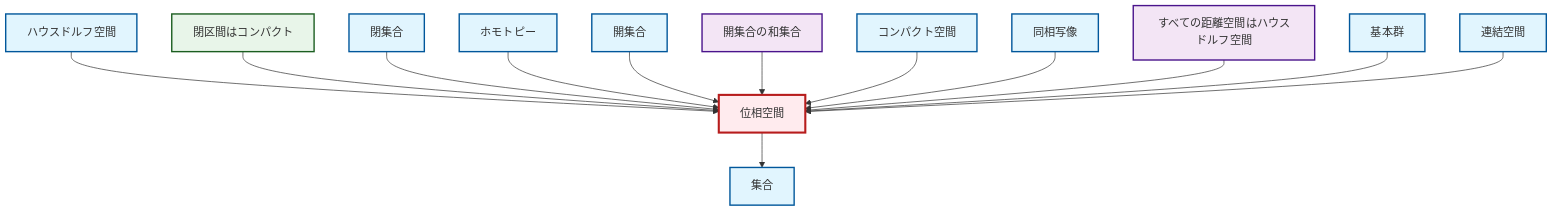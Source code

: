 graph TD
    classDef definition fill:#e1f5fe,stroke:#01579b,stroke-width:2px
    classDef theorem fill:#f3e5f5,stroke:#4a148c,stroke-width:2px
    classDef axiom fill:#fff3e0,stroke:#e65100,stroke-width:2px
    classDef example fill:#e8f5e9,stroke:#1b5e20,stroke-width:2px
    classDef current fill:#ffebee,stroke:#b71c1c,stroke-width:3px
    def-connected["連結空間"]:::definition
    def-open-set["開集合"]:::definition
    def-homotopy["ホモトピー"]:::definition
    def-closed-set["閉集合"]:::definition
    thm-union-open-sets["開集合の和集合"]:::theorem
    def-hausdorff["ハウスドルフ空間"]:::definition
    thm-metric-hausdorff["すべての距離空間はハウスドルフ空間"]:::theorem
    def-compact["コンパクト空間"]:::definition
    def-set["集合"]:::definition
    def-fundamental-group["基本群"]:::definition
    def-topological-space["位相空間"]:::definition
    def-homeomorphism["同相写像"]:::definition
    ex-closed-interval-compact["閉区間はコンパクト"]:::example
    def-hausdorff --> def-topological-space
    def-topological-space --> def-set
    ex-closed-interval-compact --> def-topological-space
    def-closed-set --> def-topological-space
    def-homotopy --> def-topological-space
    def-open-set --> def-topological-space
    thm-union-open-sets --> def-topological-space
    def-compact --> def-topological-space
    def-homeomorphism --> def-topological-space
    thm-metric-hausdorff --> def-topological-space
    def-fundamental-group --> def-topological-space
    def-connected --> def-topological-space
    class def-topological-space current